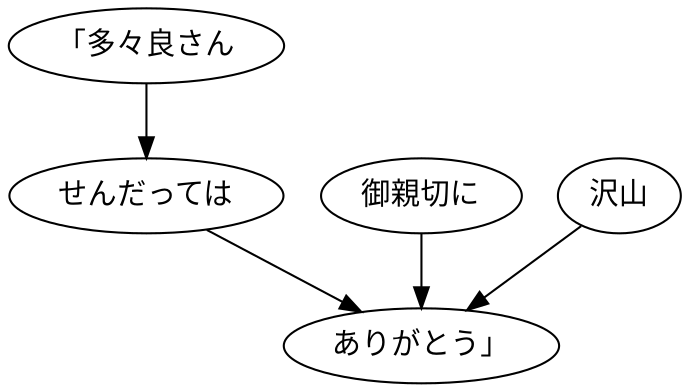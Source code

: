 digraph graph2989 {
	node0 [label="「多々良さん"];
	node1 [label="せんだっては"];
	node2 [label="御親切に"];
	node3 [label="沢山"];
	node4 [label="ありがとう」"];
	node0 -> node1;
	node1 -> node4;
	node2 -> node4;
	node3 -> node4;
}
